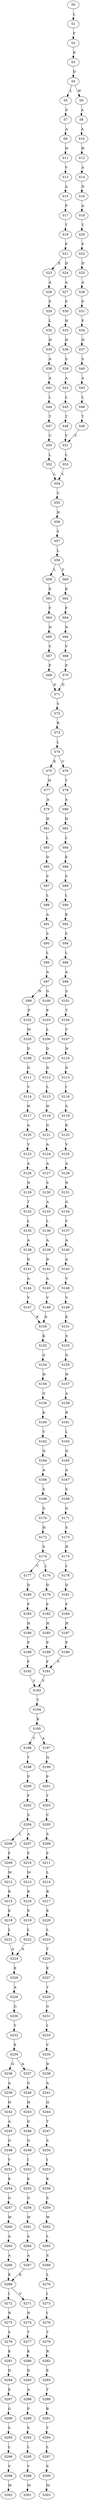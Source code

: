 strict digraph  {
	S0 -> S1 [ label = L ];
	S1 -> S2 [ label = F ];
	S2 -> S3 [ label = K ];
	S3 -> S4 [ label = D ];
	S4 -> S5 [ label = L ];
	S4 -> S6 [ label = W ];
	S5 -> S7 [ label = S ];
	S6 -> S8 [ label = A ];
	S7 -> S9 [ label = A ];
	S8 -> S10 [ label = A ];
	S9 -> S11 [ label = H ];
	S10 -> S12 [ label = H ];
	S11 -> S13 [ label = V ];
	S12 -> S14 [ label = A ];
	S13 -> S15 [ label = A ];
	S14 -> S16 [ label = D ];
	S15 -> S17 [ label = P ];
	S16 -> S18 [ label = A ];
	S17 -> S19 [ label = T ];
	S18 -> S20 [ label = T ];
	S19 -> S21 [ label = F ];
	S20 -> S22 [ label = F ];
	S21 -> S23 [ label = E ];
	S21 -> S24 [ label = D ];
	S22 -> S25 [ label = D ];
	S23 -> S26 [ label = A ];
	S24 -> S27 [ label = A ];
	S25 -> S28 [ label = A ];
	S26 -> S29 [ label = P ];
	S27 -> S30 [ label = P ];
	S28 -> S31 [ label = P ];
	S29 -> S32 [ label = L ];
	S30 -> S33 [ label = H ];
	S31 -> S34 [ label = F ];
	S32 -> S35 [ label = H ];
	S33 -> S36 [ label = H ];
	S34 -> S37 [ label = H ];
	S35 -> S38 [ label = A ];
	S36 -> S39 [ label = S ];
	S37 -> S40 [ label = S ];
	S38 -> S41 [ label = A ];
	S39 -> S42 [ label = A ];
	S40 -> S43 [ label = A ];
	S41 -> S44 [ label = L ];
	S42 -> S45 [ label = L ];
	S43 -> S46 [ label = L ];
	S44 -> S47 [ label = T ];
	S45 -> S48 [ label = T ];
	S46 -> S49 [ label = T ];
	S47 -> S50 [ label = V ];
	S48 -> S51 [ label = V ];
	S49 -> S51 [ label = V ];
	S50 -> S52 [ label = L ];
	S51 -> S53 [ label = L ];
	S52 -> S54 [ label = L ];
	S53 -> S54 [ label = L ];
	S54 -> S55 [ label = C ];
	S55 -> S56 [ label = H ];
	S56 -> S57 [ label = S ];
	S57 -> S58 [ label = L ];
	S58 -> S59 [ label = L ];
	S58 -> S60 [ label = F ];
	S59 -> S61 [ label = K ];
	S60 -> S62 [ label = K ];
	S61 -> S63 [ label = F ];
	S62 -> S64 [ label = F ];
	S63 -> S65 [ label = N ];
	S64 -> S66 [ label = N ];
	S65 -> S67 [ label = V ];
	S66 -> S68 [ label = V ];
	S67 -> S69 [ label = P ];
	S68 -> S70 [ label = P ];
	S69 -> S71 [ label = D ];
	S70 -> S71 [ label = D ];
	S71 -> S72 [ label = V ];
	S72 -> S73 [ label = R ];
	S73 -> S74 [ label = L ];
	S74 -> S75 [ label = K ];
	S74 -> S76 [ label = V ];
	S75 -> S77 [ label = H ];
	S76 -> S78 [ label = Y ];
	S77 -> S79 [ label = A ];
	S78 -> S80 [ label = A ];
	S79 -> S81 [ label = H ];
	S80 -> S82 [ label = H ];
	S81 -> S83 [ label = L ];
	S82 -> S84 [ label = L ];
	S83 -> S85 [ label = D ];
	S84 -> S86 [ label = E ];
	S85 -> S87 [ label = S ];
	S86 -> S88 [ label = S ];
	S87 -> S89 [ label = L ];
	S88 -> S90 [ label = L ];
	S89 -> S91 [ label = A ];
	S90 -> S92 [ label = K ];
	S91 -> S93 [ label = S ];
	S92 -> S94 [ label = S ];
	S93 -> S95 [ label = L ];
	S94 -> S96 [ label = L ];
	S95 -> S97 [ label = A ];
	S96 -> S98 [ label = A ];
	S97 -> S99 [ label = N ];
	S97 -> S100 [ label = G ];
	S98 -> S101 [ label = S ];
	S99 -> S102 [ label = P ];
	S100 -> S103 [ label = P ];
	S101 -> S104 [ label = T ];
	S102 -> S105 [ label = M ];
	S103 -> S106 [ label = L ];
	S104 -> S107 [ label = V ];
	S105 -> S108 [ label = D ];
	S106 -> S109 [ label = D ];
	S107 -> S110 [ label = N ];
	S108 -> S111 [ label = D ];
	S109 -> S112 [ label = D ];
	S110 -> S113 [ label = D ];
	S111 -> S114 [ label = V ];
	S112 -> S115 [ label = L ];
	S113 -> S116 [ label = I ];
	S114 -> S117 [ label = H ];
	S115 -> S118 [ label = H ];
	S116 -> S119 [ label = S ];
	S117 -> S120 [ label = A ];
	S118 -> S121 [ label = G ];
	S119 -> S122 [ label = K ];
	S120 -> S123 [ label = V ];
	S121 -> S124 [ label = A ];
	S122 -> S125 [ label = V ];
	S123 -> S126 [ label = A ];
	S124 -> S127 [ label = A ];
	S125 -> S128 [ label = A ];
	S126 -> S129 [ label = N ];
	S127 -> S130 [ label = S ];
	S128 -> S131 [ label = D ];
	S129 -> S132 [ label = T ];
	S130 -> S133 [ label = A ];
	S131 -> S134 [ label = G ];
	S132 -> S135 [ label = L ];
	S133 -> S136 [ label = L ];
	S134 -> S137 [ label = V ];
	S135 -> S138 [ label = A ];
	S136 -> S139 [ label = A ];
	S137 -> S140 [ label = A ];
	S138 -> S141 [ label = D ];
	S139 -> S142 [ label = D ];
	S140 -> S143 [ label = A ];
	S141 -> S144 [ label = A ];
	S142 -> S145 [ label = A ];
	S143 -> S146 [ label = V ];
	S144 -> S147 [ label = V ];
	S145 -> S148 [ label = V ];
	S146 -> S149 [ label = V ];
	S147 -> S150 [ label = K ];
	S148 -> S150 [ label = K ];
	S149 -> S151 [ label = K ];
	S150 -> S152 [ label = K ];
	S151 -> S153 [ label = S ];
	S152 -> S154 [ label = G ];
	S153 -> S155 [ label = G ];
	S154 -> S156 [ label = H ];
	S155 -> S157 [ label = H ];
	S156 -> S158 [ label = G ];
	S157 -> S159 [ label = A ];
	S158 -> S160 [ label = K ];
	S159 -> S161 [ label = R ];
	S160 -> S162 [ label = V ];
	S161 -> S163 [ label = L ];
	S162 -> S164 [ label = Q ];
	S163 -> S165 [ label = Q ];
	S164 -> S166 [ label = A ];
	S165 -> S167 [ label = A ];
	S166 -> S168 [ label = S ];
	S167 -> S169 [ label = S ];
	S168 -> S170 [ label = G ];
	S169 -> S171 [ label = G ];
	S170 -> S172 [ label = H ];
	S171 -> S173 [ label = S ];
	S172 -> S174 [ label = S ];
	S173 -> S175 [ label = H ];
	S174 -> S176 [ label = L ];
	S174 -> S177 [ label = V ];
	S175 -> S178 [ label = L ];
	S176 -> S179 [ label = D ];
	S177 -> S180 [ label = D ];
	S178 -> S181 [ label = D ];
	S179 -> S182 [ label = F ];
	S180 -> S183 [ label = F ];
	S181 -> S184 [ label = F ];
	S182 -> S185 [ label = H ];
	S183 -> S186 [ label = H ];
	S184 -> S187 [ label = H ];
	S185 -> S188 [ label = P ];
	S186 -> S189 [ label = P ];
	S187 -> S190 [ label = P ];
	S188 -> S191 [ label = F ];
	S189 -> S192 [ label = F ];
	S190 -> S191 [ label = F ];
	S191 -> S193 [ label = Y ];
	S192 -> S193 [ label = Y ];
	S193 -> S194 [ label = T ];
	S194 -> S195 [ label = K ];
	S195 -> S196 [ label = T ];
	S195 -> S197 [ label = A ];
	S196 -> S198 [ label = T ];
	S197 -> S199 [ label = Q ];
	S198 -> S200 [ label = P ];
	S199 -> S201 [ label = P ];
	S200 -> S202 [ label = F ];
	S201 -> S203 [ label = Y ];
	S202 -> S204 [ label = S ];
	S203 -> S205 [ label = C ];
	S204 -> S206 [ label = L ];
	S204 -> S207 [ label = A ];
	S205 -> S208 [ label = S ];
	S206 -> S209 [ label = F ];
	S207 -> S210 [ label = F ];
	S208 -> S211 [ label = F ];
	S209 -> S212 [ label = M ];
	S210 -> S213 [ label = M ];
	S211 -> S214 [ label = L ];
	S212 -> S215 [ label = R ];
	S213 -> S216 [ label = R ];
	S214 -> S217 [ label = R ];
	S215 -> S218 [ label = E ];
	S216 -> S219 [ label = E ];
	S217 -> S220 [ label = E ];
	S218 -> S221 [ label = L ];
	S219 -> S222 [ label = L ];
	S220 -> S223 [ label = L ];
	S221 -> S224 [ label = A ];
	S222 -> S224 [ label = A ];
	S223 -> S225 [ label = T ];
	S224 -> S226 [ label = E ];
	S225 -> S227 [ label = E ];
	S226 -> S228 [ label = A ];
	S227 -> S229 [ label = T ];
	S228 -> S230 [ label = G ];
	S229 -> S231 [ label = G ];
	S230 -> S232 [ label = Y ];
	S231 -> S233 [ label = I ];
	S232 -> S234 [ label = E ];
	S233 -> S235 [ label = V ];
	S234 -> S236 [ label = G ];
	S234 -> S237 [ label = A ];
	S235 -> S238 [ label = D ];
	S236 -> S239 [ label = A ];
	S237 -> S240 [ label = G ];
	S238 -> S241 [ label = A ];
	S239 -> S242 [ label = H ];
	S240 -> S243 [ label = H ];
	S241 -> S244 [ label = Q ];
	S242 -> S245 [ label = A ];
	S243 -> S246 [ label = G ];
	S244 -> S247 [ label = T ];
	S245 -> S248 [ label = G ];
	S246 -> S249 [ label = G ];
	S247 -> S250 [ label = S ];
	S248 -> S251 [ label = V ];
	S249 -> S252 [ label = I ];
	S250 -> S253 [ label = I ];
	S251 -> S254 [ label = K ];
	S252 -> S255 [ label = K ];
	S253 -> S256 [ label = K ];
	S254 -> S257 [ label = G ];
	S255 -> S258 [ label = G ];
	S256 -> S259 [ label = S ];
	S257 -> S260 [ label = W ];
	S258 -> S261 [ label = W ];
	S259 -> S262 [ label = W ];
	S260 -> S263 [ label = A ];
	S261 -> S264 [ label = A ];
	S262 -> S265 [ label = L ];
	S263 -> S266 [ label = A ];
	S264 -> S267 [ label = A ];
	S265 -> S268 [ label = S ];
	S266 -> S269 [ label = K ];
	S267 -> S269 [ label = K ];
	S268 -> S270 [ label = L ];
	S269 -> S271 [ label = V ];
	S269 -> S272 [ label = I ];
	S270 -> S273 [ label = I ];
	S271 -> S274 [ label = N ];
	S272 -> S275 [ label = N ];
	S273 -> S276 [ label = I ];
	S274 -> S277 [ label = T ];
	S275 -> S278 [ label = S ];
	S276 -> S279 [ label = T ];
	S277 -> S280 [ label = K ];
	S278 -> S281 [ label = K ];
	S279 -> S282 [ label = R ];
	S280 -> S283 [ label = D ];
	S281 -> S284 [ label = D ];
	S282 -> S285 [ label = E ];
	S283 -> S286 [ label = A ];
	S284 -> S287 [ label = E ];
	S285 -> S288 [ label = T ];
	S286 -> S289 [ label = P ];
	S287 -> S290 [ label = G ];
	S288 -> S291 [ label = R ];
	S289 -> S292 [ label = S ];
	S290 -> S293 [ label = S ];
	S291 -> S294 [ label = T ];
	S292 -> S295 [ label = L ];
	S293 -> S296 [ label = L ];
	S294 -> S297 [ label = L ];
	S295 -> S298 [ label = V ];
	S296 -> S299 [ label = V ];
	S297 -> S300 [ label = S ];
	S298 -> S301 [ label = M ];
	S299 -> S302 [ label = M ];
	S300 -> S303 [ label = M ];
}

